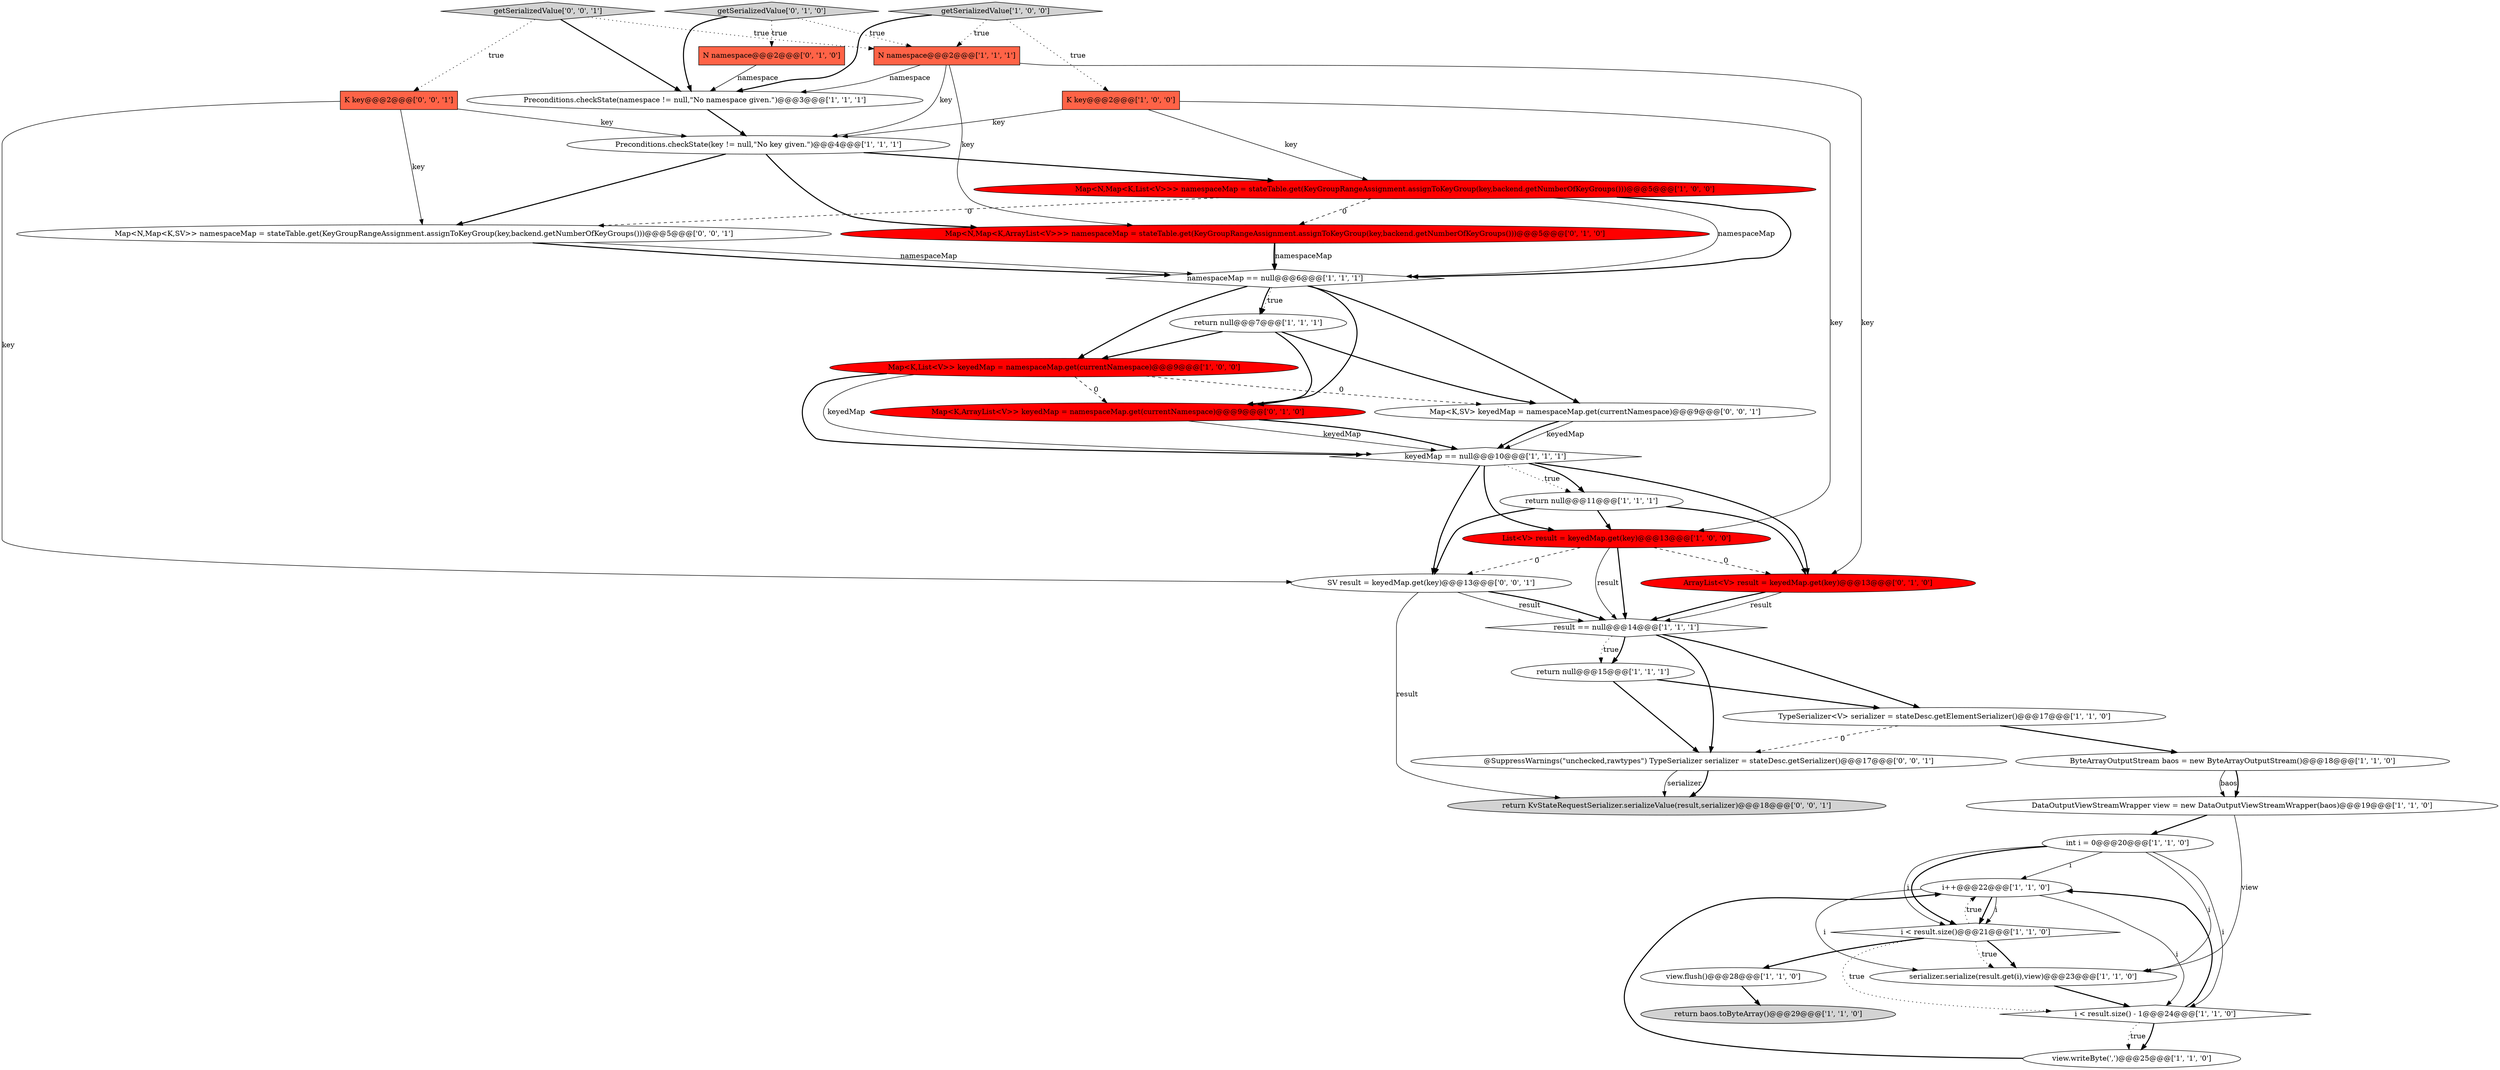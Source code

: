 digraph {
6 [style = filled, label = "Map<N,Map<K,List<V>>> namespaceMap = stateTable.get(KeyGroupRangeAssignment.assignToKeyGroup(key,backend.getNumberOfKeyGroups()))@@@5@@@['1', '0', '0']", fillcolor = red, shape = ellipse image = "AAA1AAABBB1BBB"];
30 [style = filled, label = "Map<N,Map<K,SV>> namespaceMap = stateTable.get(KeyGroupRangeAssignment.assignToKeyGroup(key,backend.getNumberOfKeyGroups()))@@@5@@@['0', '0', '1']", fillcolor = white, shape = ellipse image = "AAA0AAABBB3BBB"];
33 [style = filled, label = "@SuppressWarnings(\"unchecked,rawtypes\") TypeSerializer serializer = stateDesc.getSerializer()@@@17@@@['0', '0', '1']", fillcolor = white, shape = ellipse image = "AAA0AAABBB3BBB"];
23 [style = filled, label = "result == null@@@14@@@['1', '1', '1']", fillcolor = white, shape = diamond image = "AAA0AAABBB1BBB"];
0 [style = filled, label = "Preconditions.checkState(key != null,\"No key given.\")@@@4@@@['1', '1', '1']", fillcolor = white, shape = ellipse image = "AAA0AAABBB1BBB"];
8 [style = filled, label = "int i = 0@@@20@@@['1', '1', '0']", fillcolor = white, shape = ellipse image = "AAA0AAABBB1BBB"];
19 [style = filled, label = "ByteArrayOutputStream baos = new ByteArrayOutputStream()@@@18@@@['1', '1', '0']", fillcolor = white, shape = ellipse image = "AAA0AAABBB1BBB"];
22 [style = filled, label = "getSerializedValue['1', '0', '0']", fillcolor = lightgray, shape = diamond image = "AAA0AAABBB1BBB"];
35 [style = filled, label = "getSerializedValue['0', '0', '1']", fillcolor = lightgray, shape = diamond image = "AAA0AAABBB3BBB"];
1 [style = filled, label = "DataOutputViewStreamWrapper view = new DataOutputViewStreamWrapper(baos)@@@19@@@['1', '1', '0']", fillcolor = white, shape = ellipse image = "AAA0AAABBB1BBB"];
21 [style = filled, label = "i++@@@22@@@['1', '1', '0']", fillcolor = white, shape = ellipse image = "AAA0AAABBB1BBB"];
13 [style = filled, label = "N namespace@@@2@@@['1', '1', '1']", fillcolor = tomato, shape = box image = "AAA0AAABBB1BBB"];
18 [style = filled, label = "keyedMap == null@@@10@@@['1', '1', '1']", fillcolor = white, shape = diamond image = "AAA0AAABBB1BBB"];
12 [style = filled, label = "K key@@@2@@@['1', '0', '0']", fillcolor = tomato, shape = box image = "AAA0AAABBB1BBB"];
2 [style = filled, label = "return null@@@11@@@['1', '1', '1']", fillcolor = white, shape = ellipse image = "AAA0AAABBB1BBB"];
16 [style = filled, label = "i < result.size()@@@21@@@['1', '1', '0']", fillcolor = white, shape = diamond image = "AAA0AAABBB1BBB"];
15 [style = filled, label = "view.flush()@@@28@@@['1', '1', '0']", fillcolor = white, shape = ellipse image = "AAA0AAABBB1BBB"];
24 [style = filled, label = "i < result.size() - 1@@@24@@@['1', '1', '0']", fillcolor = white, shape = diamond image = "AAA0AAABBB1BBB"];
26 [style = filled, label = "Map<K,ArrayList<V>> keyedMap = namespaceMap.get(currentNamespace)@@@9@@@['0', '1', '0']", fillcolor = red, shape = ellipse image = "AAA1AAABBB2BBB"];
11 [style = filled, label = "Map<K,List<V>> keyedMap = namespaceMap.get(currentNamespace)@@@9@@@['1', '0', '0']", fillcolor = red, shape = ellipse image = "AAA1AAABBB1BBB"];
36 [style = filled, label = "return KvStateRequestSerializer.serializeValue(result,serializer)@@@18@@@['0', '0', '1']", fillcolor = lightgray, shape = ellipse image = "AAA0AAABBB3BBB"];
28 [style = filled, label = "getSerializedValue['0', '1', '0']", fillcolor = lightgray, shape = diamond image = "AAA0AAABBB2BBB"];
27 [style = filled, label = "ArrayList<V> result = keyedMap.get(key)@@@13@@@['0', '1', '0']", fillcolor = red, shape = ellipse image = "AAA1AAABBB2BBB"];
32 [style = filled, label = "K key@@@2@@@['0', '0', '1']", fillcolor = tomato, shape = box image = "AAA0AAABBB3BBB"];
7 [style = filled, label = "namespaceMap == null@@@6@@@['1', '1', '1']", fillcolor = white, shape = diamond image = "AAA0AAABBB1BBB"];
34 [style = filled, label = "SV result = keyedMap.get(key)@@@13@@@['0', '0', '1']", fillcolor = white, shape = ellipse image = "AAA0AAABBB3BBB"];
4 [style = filled, label = "return null@@@15@@@['1', '1', '1']", fillcolor = white, shape = ellipse image = "AAA0AAABBB1BBB"];
20 [style = filled, label = "TypeSerializer<V> serializer = stateDesc.getElementSerializer()@@@17@@@['1', '1', '0']", fillcolor = white, shape = ellipse image = "AAA0AAABBB1BBB"];
29 [style = filled, label = "Map<N,Map<K,ArrayList<V>>> namespaceMap = stateTable.get(KeyGroupRangeAssignment.assignToKeyGroup(key,backend.getNumberOfKeyGroups()))@@@5@@@['0', '1', '0']", fillcolor = red, shape = ellipse image = "AAA1AAABBB2BBB"];
9 [style = filled, label = "List<V> result = keyedMap.get(key)@@@13@@@['1', '0', '0']", fillcolor = red, shape = ellipse image = "AAA1AAABBB1BBB"];
5 [style = filled, label = "Preconditions.checkState(namespace != null,\"No namespace given.\")@@@3@@@['1', '1', '1']", fillcolor = white, shape = ellipse image = "AAA0AAABBB1BBB"];
3 [style = filled, label = "return baos.toByteArray()@@@29@@@['1', '1', '0']", fillcolor = lightgray, shape = ellipse image = "AAA0AAABBB1BBB"];
14 [style = filled, label = "serializer.serialize(result.get(i),view)@@@23@@@['1', '1', '0']", fillcolor = white, shape = ellipse image = "AAA0AAABBB1BBB"];
17 [style = filled, label = "return null@@@7@@@['1', '1', '1']", fillcolor = white, shape = ellipse image = "AAA0AAABBB1BBB"];
31 [style = filled, label = "Map<K,SV> keyedMap = namespaceMap.get(currentNamespace)@@@9@@@['0', '0', '1']", fillcolor = white, shape = ellipse image = "AAA0AAABBB3BBB"];
10 [style = filled, label = "view.writeByte(',')@@@25@@@['1', '1', '0']", fillcolor = white, shape = ellipse image = "AAA0AAABBB1BBB"];
25 [style = filled, label = "N namespace@@@2@@@['0', '1', '0']", fillcolor = tomato, shape = box image = "AAA0AAABBB2BBB"];
8->16 [style = bold, label=""];
14->24 [style = bold, label=""];
0->30 [style = bold, label=""];
8->16 [style = solid, label="i"];
34->23 [style = solid, label="result"];
28->25 [style = dotted, label="true"];
9->27 [style = dashed, label="0"];
31->18 [style = solid, label="keyedMap"];
7->31 [style = bold, label=""];
19->1 [style = solid, label="baos"];
8->24 [style = solid, label="i"];
7->26 [style = bold, label=""];
32->0 [style = solid, label="key"];
9->23 [style = solid, label="result"];
13->0 [style = solid, label="key"];
19->1 [style = bold, label=""];
23->4 [style = dotted, label="true"];
23->33 [style = bold, label=""];
5->0 [style = bold, label=""];
24->21 [style = bold, label=""];
21->16 [style = bold, label=""];
16->14 [style = bold, label=""];
28->13 [style = dotted, label="true"];
12->6 [style = solid, label="key"];
24->10 [style = bold, label=""];
7->11 [style = bold, label=""];
28->5 [style = bold, label=""];
2->34 [style = bold, label=""];
33->36 [style = solid, label="serializer"];
0->29 [style = bold, label=""];
12->9 [style = solid, label="key"];
2->9 [style = bold, label=""];
10->21 [style = bold, label=""];
22->5 [style = bold, label=""];
11->18 [style = bold, label=""];
9->34 [style = dashed, label="0"];
35->5 [style = bold, label=""];
30->7 [style = solid, label="namespaceMap"];
30->7 [style = bold, label=""];
33->36 [style = bold, label=""];
16->14 [style = dotted, label="true"];
22->13 [style = dotted, label="true"];
18->9 [style = bold, label=""];
2->27 [style = bold, label=""];
16->21 [style = dotted, label="true"];
20->33 [style = dashed, label="0"];
6->7 [style = bold, label=""];
20->19 [style = bold, label=""];
7->17 [style = dotted, label="true"];
16->24 [style = dotted, label="true"];
23->20 [style = bold, label=""];
7->17 [style = bold, label=""];
32->34 [style = solid, label="key"];
1->8 [style = bold, label=""];
29->7 [style = solid, label="namespaceMap"];
18->34 [style = bold, label=""];
11->26 [style = dashed, label="0"];
6->7 [style = solid, label="namespaceMap"];
25->5 [style = solid, label="namespace"];
4->33 [style = bold, label=""];
15->3 [style = bold, label=""];
21->14 [style = solid, label="i"];
11->31 [style = dashed, label="0"];
35->13 [style = dotted, label="true"];
26->18 [style = solid, label="keyedMap"];
4->20 [style = bold, label=""];
34->23 [style = bold, label=""];
12->0 [style = solid, label="key"];
18->2 [style = dotted, label="true"];
16->15 [style = bold, label=""];
8->21 [style = solid, label="i"];
17->26 [style = bold, label=""];
11->18 [style = solid, label="keyedMap"];
0->6 [style = bold, label=""];
17->31 [style = bold, label=""];
23->4 [style = bold, label=""];
34->36 [style = solid, label="result"];
21->24 [style = solid, label="i"];
31->18 [style = bold, label=""];
13->5 [style = solid, label="namespace"];
18->2 [style = bold, label=""];
22->12 [style = dotted, label="true"];
9->23 [style = bold, label=""];
24->10 [style = dotted, label="true"];
27->23 [style = solid, label="result"];
6->29 [style = dashed, label="0"];
13->29 [style = solid, label="key"];
8->14 [style = solid, label="i"];
18->27 [style = bold, label=""];
13->27 [style = solid, label="key"];
29->7 [style = bold, label=""];
27->23 [style = bold, label=""];
6->30 [style = dashed, label="0"];
1->14 [style = solid, label="view"];
32->30 [style = solid, label="key"];
21->16 [style = solid, label="i"];
26->18 [style = bold, label=""];
17->11 [style = bold, label=""];
35->32 [style = dotted, label="true"];
}
